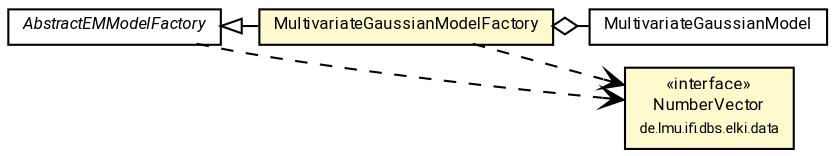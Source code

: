 #!/usr/local/bin/dot
#
# Class diagram 
# Generated by UMLGraph version R5_7_2-60-g0e99a6 (http://www.spinellis.gr/umlgraph/)
#

digraph G {
	graph [fontnames="svg"]
	edge [fontname="Roboto",fontsize=7,labelfontname="Roboto",labelfontsize=7,color="black"];
	node [fontname="Roboto",fontcolor="black",fontsize=8,shape=plaintext,margin=0,width=0,height=0];
	nodesep=0.15;
	ranksep=0.25;
	rankdir=LR;
	// de.lmu.ifi.dbs.elki.algorithm.clustering.em.AbstractEMModelFactory<V extends de.lmu.ifi.dbs.elki.data.NumberVector, M extends de.lmu.ifi.dbs.elki.data.model.MeanModel>
	c7197023 [label=<<table title="de.lmu.ifi.dbs.elki.algorithm.clustering.em.AbstractEMModelFactory" border="0" cellborder="1" cellspacing="0" cellpadding="2" href="AbstractEMModelFactory.html" target="_parent">
		<tr><td><table border="0" cellspacing="0" cellpadding="1">
		<tr><td align="center" balign="center"> <font face="Roboto"><i>AbstractEMModelFactory</i></font> </td></tr>
		</table></td></tr>
		</table>>, URL="AbstractEMModelFactory.html"];
	// de.lmu.ifi.dbs.elki.algorithm.clustering.em.MultivariateGaussianModelFactory<V extends de.lmu.ifi.dbs.elki.data.NumberVector>
	c7197025 [label=<<table title="de.lmu.ifi.dbs.elki.algorithm.clustering.em.MultivariateGaussianModelFactory" border="0" cellborder="1" cellspacing="0" cellpadding="2" bgcolor="lemonChiffon" href="MultivariateGaussianModelFactory.html" target="_parent">
		<tr><td><table border="0" cellspacing="0" cellpadding="1">
		<tr><td align="center" balign="center"> <font face="Roboto">MultivariateGaussianModelFactory</font> </td></tr>
		</table></td></tr>
		</table>>, URL="MultivariateGaussianModelFactory.html"];
	// de.lmu.ifi.dbs.elki.algorithm.clustering.em.MultivariateGaussianModel
	c7197029 [label=<<table title="de.lmu.ifi.dbs.elki.algorithm.clustering.em.MultivariateGaussianModel" border="0" cellborder="1" cellspacing="0" cellpadding="2" href="MultivariateGaussianModel.html" target="_parent">
		<tr><td><table border="0" cellspacing="0" cellpadding="1">
		<tr><td align="center" balign="center"> <font face="Roboto">MultivariateGaussianModel</font> </td></tr>
		</table></td></tr>
		</table>>, URL="MultivariateGaussianModel.html"];
	// de.lmu.ifi.dbs.elki.data.NumberVector
	c7197580 [label=<<table title="de.lmu.ifi.dbs.elki.data.NumberVector" border="0" cellborder="1" cellspacing="0" cellpadding="2" bgcolor="LemonChiffon" href="../../../data/NumberVector.html" target="_parent">
		<tr><td><table border="0" cellspacing="0" cellpadding="1">
		<tr><td align="center" balign="center"> &#171;interface&#187; </td></tr>
		<tr><td align="center" balign="center"> <font face="Roboto">NumberVector</font> </td></tr>
		<tr><td align="center" balign="center"> <font face="Roboto" point-size="7.0">de.lmu.ifi.dbs.elki.data</font> </td></tr>
		</table></td></tr>
		</table>>, URL="../../../data/NumberVector.html"];
	// de.lmu.ifi.dbs.elki.algorithm.clustering.em.MultivariateGaussianModelFactory<V extends de.lmu.ifi.dbs.elki.data.NumberVector> extends de.lmu.ifi.dbs.elki.algorithm.clustering.em.AbstractEMModelFactory<V extends de.lmu.ifi.dbs.elki.data.NumberVector, M extends de.lmu.ifi.dbs.elki.data.model.MeanModel>
	c7197023 -> c7197025 [arrowtail=empty,dir=back,weight=10];
	// de.lmu.ifi.dbs.elki.algorithm.clustering.em.MultivariateGaussianModelFactory<V extends de.lmu.ifi.dbs.elki.data.NumberVector> has de.lmu.ifi.dbs.elki.algorithm.clustering.em.MultivariateGaussianModel
	c7197025 -> c7197029 [arrowhead=none,arrowtail=ediamond,dir=back,weight=4];
	// de.lmu.ifi.dbs.elki.algorithm.clustering.em.AbstractEMModelFactory<V extends de.lmu.ifi.dbs.elki.data.NumberVector, M extends de.lmu.ifi.dbs.elki.data.model.MeanModel> depend de.lmu.ifi.dbs.elki.data.NumberVector
	c7197023 -> c7197580 [arrowhead=open,style=dashed,weight=0];
	// de.lmu.ifi.dbs.elki.algorithm.clustering.em.MultivariateGaussianModelFactory<V extends de.lmu.ifi.dbs.elki.data.NumberVector> depend de.lmu.ifi.dbs.elki.data.NumberVector
	c7197025 -> c7197580 [arrowhead=open,style=dashed,weight=0];
}

